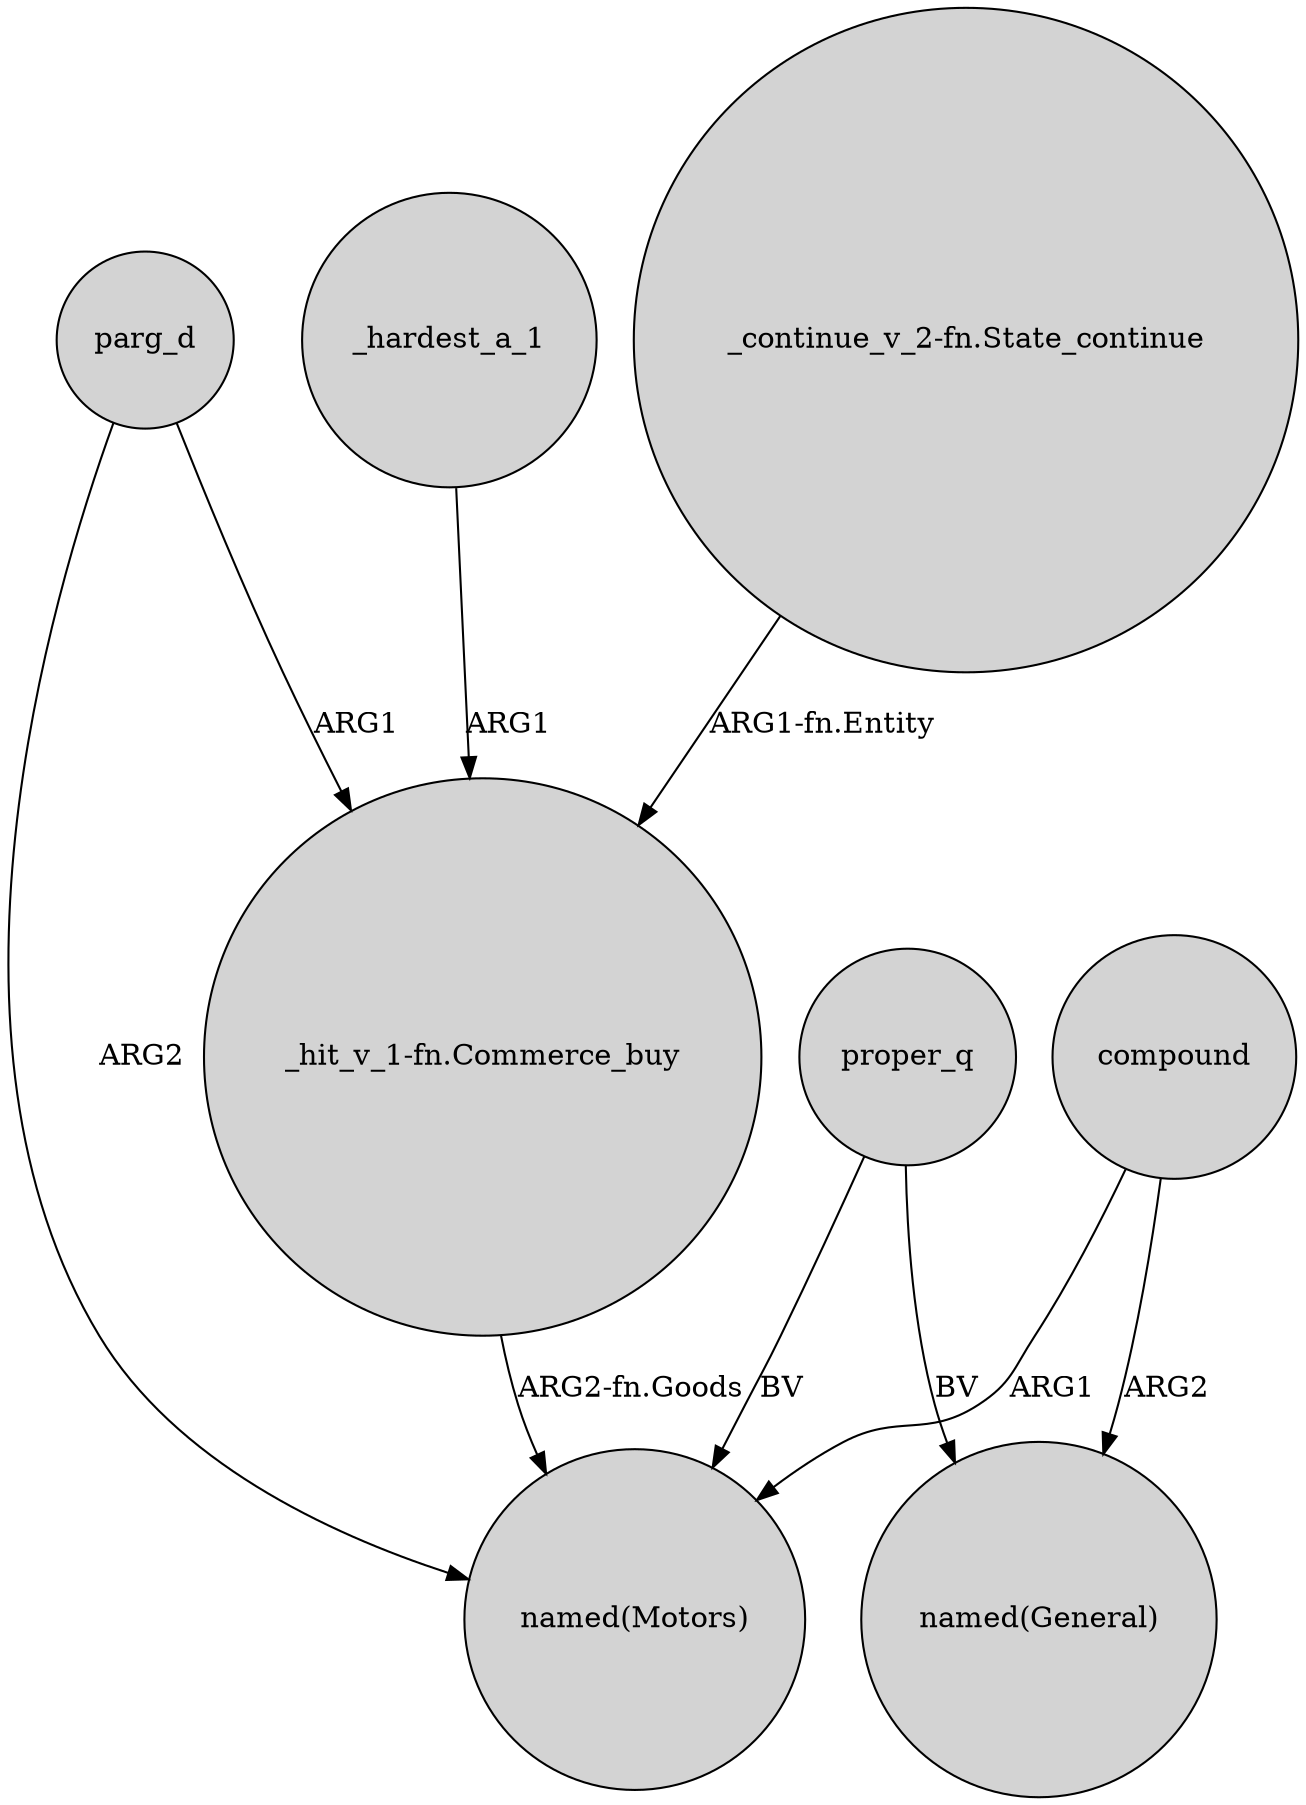 digraph {
	node [shape=circle style=filled]
	"_continue_v_2-fn.State_continue" -> "_hit_v_1-fn.Commerce_buy" [label="ARG1-fn.Entity"]
	"_hit_v_1-fn.Commerce_buy" -> "named(Motors)" [label="ARG2-fn.Goods"]
	proper_q -> "named(General)" [label=BV]
	proper_q -> "named(Motors)" [label=BV]
	parg_d -> "_hit_v_1-fn.Commerce_buy" [label=ARG1]
	compound -> "named(Motors)" [label=ARG1]
	parg_d -> "named(Motors)" [label=ARG2]
	compound -> "named(General)" [label=ARG2]
	_hardest_a_1 -> "_hit_v_1-fn.Commerce_buy" [label=ARG1]
}
